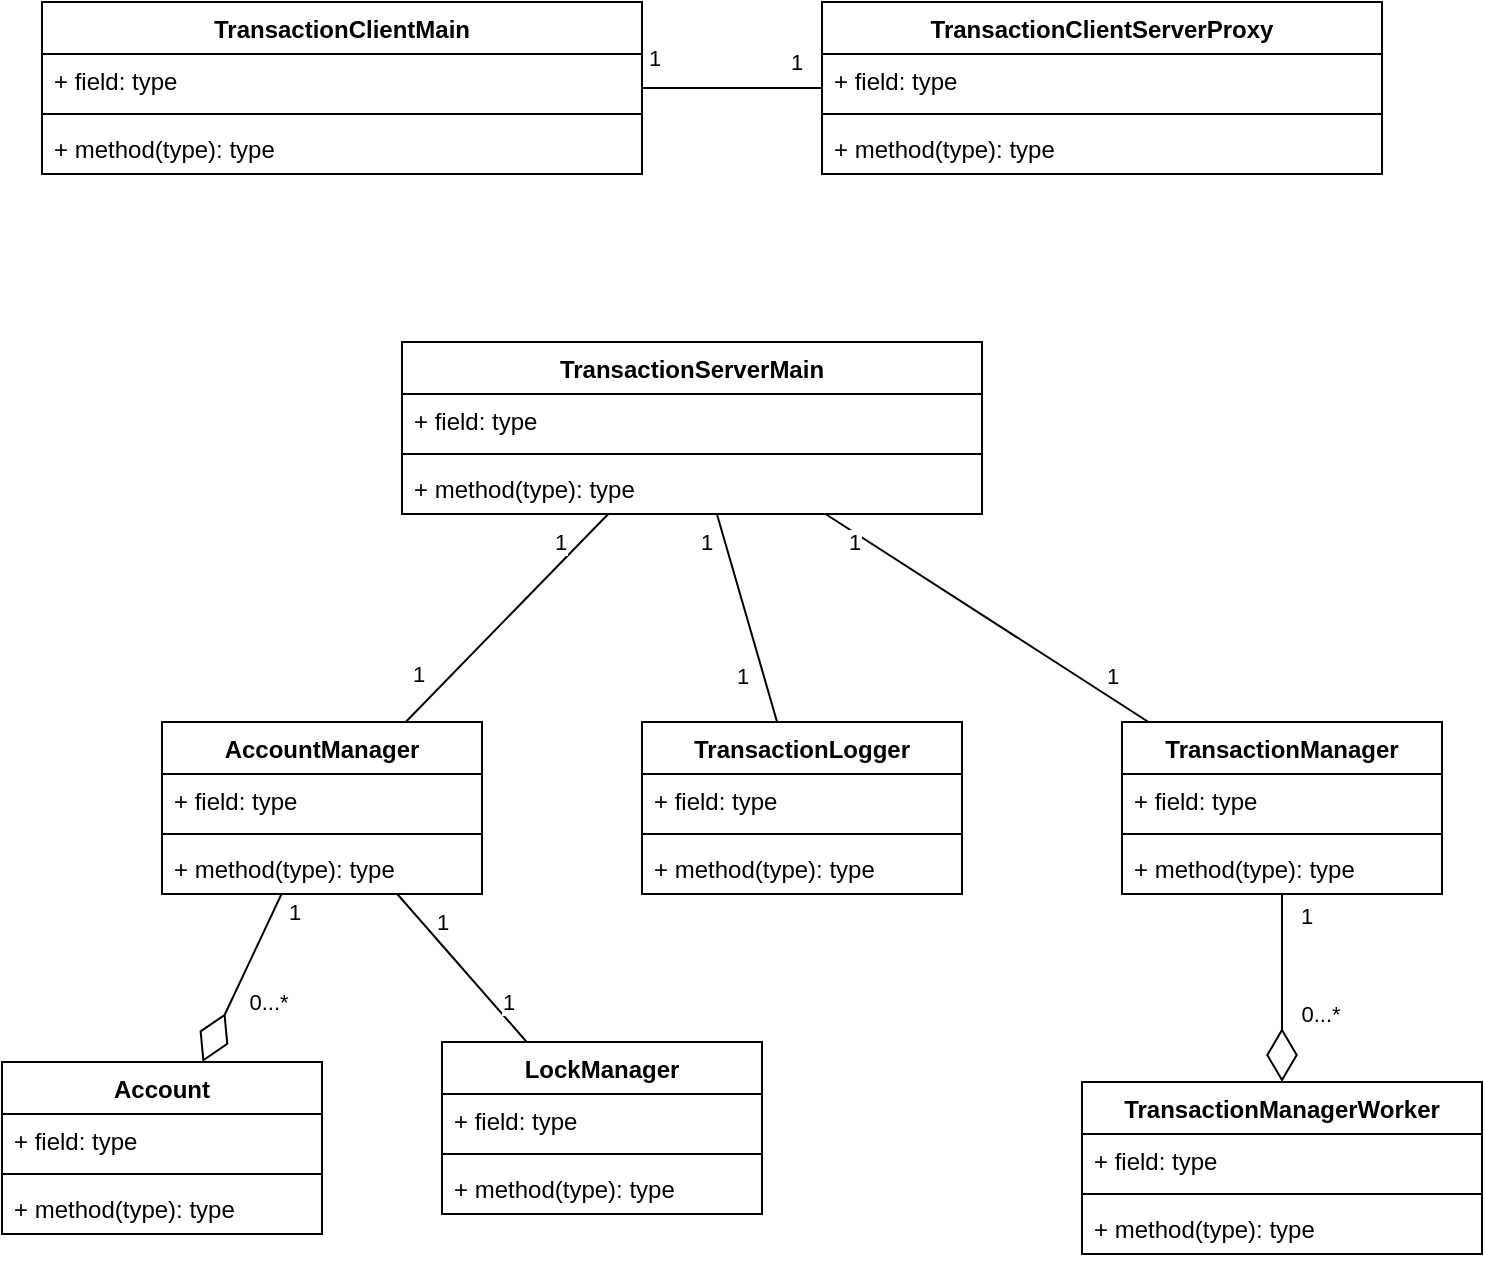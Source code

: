 <mxfile version="13.7.9" type="device"><diagram id="jX9AXcipegBINNQsfnJN" name="Page-1"><mxGraphModel dx="1082" dy="1850" grid="1" gridSize="10" guides="1" tooltips="1" connect="1" arrows="1" fold="1" page="1" pageScale="1" pageWidth="850" pageHeight="1100" math="0" shadow="0"><root><mxCell id="0"/><mxCell id="1" parent="0"/><mxCell id="NXaQ1Tgg4H0rjODwHbQp-5" value="TransactionServerMain" style="swimlane;fontStyle=1;align=center;verticalAlign=top;childLayout=stackLayout;horizontal=1;startSize=26;horizontalStack=0;resizeParent=1;resizeParentMax=0;resizeLast=0;collapsible=1;marginBottom=0;" vertex="1" parent="1"><mxGeometry x="680" y="30" width="290" height="86" as="geometry"/></mxCell><mxCell id="NXaQ1Tgg4H0rjODwHbQp-6" value="+ field: type" style="text;strokeColor=none;fillColor=none;align=left;verticalAlign=top;spacingLeft=4;spacingRight=4;overflow=hidden;rotatable=0;points=[[0,0.5],[1,0.5]];portConstraint=eastwest;" vertex="1" parent="NXaQ1Tgg4H0rjODwHbQp-5"><mxGeometry y="26" width="290" height="26" as="geometry"/></mxCell><mxCell id="NXaQ1Tgg4H0rjODwHbQp-7" value="" style="line;strokeWidth=1;fillColor=none;align=left;verticalAlign=middle;spacingTop=-1;spacingLeft=3;spacingRight=3;rotatable=0;labelPosition=right;points=[];portConstraint=eastwest;" vertex="1" parent="NXaQ1Tgg4H0rjODwHbQp-5"><mxGeometry y="52" width="290" height="8" as="geometry"/></mxCell><mxCell id="NXaQ1Tgg4H0rjODwHbQp-8" value="+ method(type): type" style="text;strokeColor=none;fillColor=none;align=left;verticalAlign=top;spacingLeft=4;spacingRight=4;overflow=hidden;rotatable=0;points=[[0,0.5],[1,0.5]];portConstraint=eastwest;" vertex="1" parent="NXaQ1Tgg4H0rjODwHbQp-5"><mxGeometry y="60" width="290" height="26" as="geometry"/></mxCell><mxCell id="NXaQ1Tgg4H0rjODwHbQp-41" style="rounded=0;orthogonalLoop=1;jettySize=auto;html=1;endArrow=none;endFill=0;" edge="1" parent="1" source="NXaQ1Tgg4H0rjODwHbQp-9" target="NXaQ1Tgg4H0rjODwHbQp-1"><mxGeometry relative="1" as="geometry"/></mxCell><mxCell id="NXaQ1Tgg4H0rjODwHbQp-42" value="1" style="edgeLabel;html=1;align=center;verticalAlign=middle;resizable=0;points=[];" vertex="1" connectable="0" parent="NXaQ1Tgg4H0rjODwHbQp-41"><mxGeometry x="-0.709" relative="1" as="geometry"><mxPoint y="-13" as="offset"/></mxGeometry></mxCell><mxCell id="NXaQ1Tgg4H0rjODwHbQp-43" value="1" style="edgeLabel;html=1;align=center;verticalAlign=middle;resizable=0;points=[];" vertex="1" connectable="0" parent="NXaQ1Tgg4H0rjODwHbQp-41"><mxGeometry x="0.811" y="-1" relative="1" as="geometry"><mxPoint x="-3.2" y="-14" as="offset"/></mxGeometry></mxCell><mxCell id="NXaQ1Tgg4H0rjODwHbQp-44" style="rounded=0;orthogonalLoop=1;jettySize=auto;html=1;endArrow=none;endFill=0;" edge="1" parent="1" source="NXaQ1Tgg4H0rjODwHbQp-5" target="NXaQ1Tgg4H0rjODwHbQp-17"><mxGeometry relative="1" as="geometry"><mxPoint x="490" y="310" as="sourcePoint"/><mxPoint x="570" y="310" as="targetPoint"/></mxGeometry></mxCell><mxCell id="NXaQ1Tgg4H0rjODwHbQp-45" value="1" style="edgeLabel;html=1;align=center;verticalAlign=middle;resizable=0;points=[];" vertex="1" connectable="0" parent="NXaQ1Tgg4H0rjODwHbQp-44"><mxGeometry x="-0.709" relative="1" as="geometry"><mxPoint x="-9.81" y="-1.13" as="offset"/></mxGeometry></mxCell><mxCell id="NXaQ1Tgg4H0rjODwHbQp-46" value="1" style="edgeLabel;html=1;align=center;verticalAlign=middle;resizable=0;points=[];" vertex="1" connectable="0" parent="NXaQ1Tgg4H0rjODwHbQp-44"><mxGeometry x="0.811" y="-1" relative="1" as="geometry"><mxPoint x="-3.2" y="-14" as="offset"/></mxGeometry></mxCell><mxCell id="NXaQ1Tgg4H0rjODwHbQp-47" style="rounded=0;orthogonalLoop=1;jettySize=auto;html=1;endArrow=none;endFill=0;" edge="1" parent="1" source="NXaQ1Tgg4H0rjODwHbQp-17" target="NXaQ1Tgg4H0rjODwHbQp-21"><mxGeometry relative="1" as="geometry"><mxPoint x="808.974" y="126.0" as="sourcePoint"/><mxPoint x="746.026" y="230.0" as="targetPoint"/></mxGeometry></mxCell><mxCell id="NXaQ1Tgg4H0rjODwHbQp-48" value="1" style="edgeLabel;html=1;align=center;verticalAlign=middle;resizable=0;points=[];" vertex="1" connectable="0" parent="NXaQ1Tgg4H0rjODwHbQp-47"><mxGeometry x="-0.709" relative="1" as="geometry"><mxPoint x="12.96" y="3.24" as="offset"/></mxGeometry></mxCell><mxCell id="NXaQ1Tgg4H0rjODwHbQp-49" value="1" style="edgeLabel;html=1;align=center;verticalAlign=middle;resizable=0;points=[];" vertex="1" connectable="0" parent="NXaQ1Tgg4H0rjODwHbQp-47"><mxGeometry x="0.811" y="-1" relative="1" as="geometry"><mxPoint x="-3.2" y="-14" as="offset"/></mxGeometry></mxCell><mxCell id="NXaQ1Tgg4H0rjODwHbQp-50" style="rounded=0;orthogonalLoop=1;jettySize=auto;html=1;endArrow=none;endFill=0;" edge="1" parent="1" source="NXaQ1Tgg4H0rjODwHbQp-5" target="NXaQ1Tgg4H0rjODwHbQp-13"><mxGeometry relative="1" as="geometry"><mxPoint x="818.974" y="136.0" as="sourcePoint"/><mxPoint x="756.026" y="240.0" as="targetPoint"/></mxGeometry></mxCell><mxCell id="NXaQ1Tgg4H0rjODwHbQp-51" value="1" style="edgeLabel;html=1;align=center;verticalAlign=middle;resizable=0;points=[];" vertex="1" connectable="0" parent="NXaQ1Tgg4H0rjODwHbQp-50"><mxGeometry x="-0.709" relative="1" as="geometry"><mxPoint x="-9.81" y="-1.13" as="offset"/></mxGeometry></mxCell><mxCell id="NXaQ1Tgg4H0rjODwHbQp-52" value="1" style="edgeLabel;html=1;align=center;verticalAlign=middle;resizable=0;points=[];" vertex="1" connectable="0" parent="NXaQ1Tgg4H0rjODwHbQp-50"><mxGeometry x="0.811" y="-1" relative="1" as="geometry"><mxPoint x="-3.2" y="-14" as="offset"/></mxGeometry></mxCell><mxCell id="NXaQ1Tgg4H0rjODwHbQp-17" value="AccountManager" style="swimlane;fontStyle=1;align=center;verticalAlign=top;childLayout=stackLayout;horizontal=1;startSize=26;horizontalStack=0;resizeParent=1;resizeParentMax=0;resizeLast=0;collapsible=1;marginBottom=0;" vertex="1" parent="1"><mxGeometry x="560" y="220" width="160" height="86" as="geometry"/></mxCell><mxCell id="NXaQ1Tgg4H0rjODwHbQp-18" value="+ field: type" style="text;strokeColor=none;fillColor=none;align=left;verticalAlign=top;spacingLeft=4;spacingRight=4;overflow=hidden;rotatable=0;points=[[0,0.5],[1,0.5]];portConstraint=eastwest;" vertex="1" parent="NXaQ1Tgg4H0rjODwHbQp-17"><mxGeometry y="26" width="160" height="26" as="geometry"/></mxCell><mxCell id="NXaQ1Tgg4H0rjODwHbQp-19" value="" style="line;strokeWidth=1;fillColor=none;align=left;verticalAlign=middle;spacingTop=-1;spacingLeft=3;spacingRight=3;rotatable=0;labelPosition=right;points=[];portConstraint=eastwest;" vertex="1" parent="NXaQ1Tgg4H0rjODwHbQp-17"><mxGeometry y="52" width="160" height="8" as="geometry"/></mxCell><mxCell id="NXaQ1Tgg4H0rjODwHbQp-20" value="+ method(type): type" style="text;strokeColor=none;fillColor=none;align=left;verticalAlign=top;spacingLeft=4;spacingRight=4;overflow=hidden;rotatable=0;points=[[0,0.5],[1,0.5]];portConstraint=eastwest;" vertex="1" parent="NXaQ1Tgg4H0rjODwHbQp-17"><mxGeometry y="60" width="160" height="26" as="geometry"/></mxCell><mxCell id="NXaQ1Tgg4H0rjODwHbQp-53" value="" style="endArrow=diamondThin;endFill=0;endSize=24;html=1;" edge="1" parent="1" source="NXaQ1Tgg4H0rjODwHbQp-17" target="NXaQ1Tgg4H0rjODwHbQp-33"><mxGeometry width="160" relative="1" as="geometry"><mxPoint x="650" y="330" as="sourcePoint"/><mxPoint x="810" y="330" as="targetPoint"/></mxGeometry></mxCell><mxCell id="NXaQ1Tgg4H0rjODwHbQp-54" value="1" style="edgeLabel;html=1;align=center;verticalAlign=middle;resizable=0;points=[];" vertex="1" connectable="0" parent="NXaQ1Tgg4H0rjODwHbQp-53"><mxGeometry x="-0.742" y="-1" relative="1" as="geometry"><mxPoint x="12.32" y="-1.43" as="offset"/></mxGeometry></mxCell><mxCell id="NXaQ1Tgg4H0rjODwHbQp-55" value="0...*" style="edgeLabel;html=1;align=center;verticalAlign=middle;resizable=0;points=[];" vertex="1" connectable="0" parent="NXaQ1Tgg4H0rjODwHbQp-53"><mxGeometry x="0.279" relative="1" as="geometry"><mxPoint x="18.79" as="offset"/></mxGeometry></mxCell><mxCell id="NXaQ1Tgg4H0rjODwHbQp-57" value="" style="endArrow=diamondThin;endFill=0;endSize=24;html=1;" edge="1" parent="1" source="NXaQ1Tgg4H0rjODwHbQp-13" target="NXaQ1Tgg4H0rjODwHbQp-25"><mxGeometry width="160" relative="1" as="geometry"><mxPoint x="1287.765" y="296" as="sourcePoint"/><mxPoint x="1332.235" y="380" as="targetPoint"/></mxGeometry></mxCell><mxCell id="NXaQ1Tgg4H0rjODwHbQp-58" value="1" style="edgeLabel;html=1;align=center;verticalAlign=middle;resizable=0;points=[];" vertex="1" connectable="0" parent="NXaQ1Tgg4H0rjODwHbQp-57"><mxGeometry x="-0.742" y="-1" relative="1" as="geometry"><mxPoint x="12.32" y="-1.43" as="offset"/></mxGeometry></mxCell><mxCell id="NXaQ1Tgg4H0rjODwHbQp-59" value="0...*" style="edgeLabel;html=1;align=center;verticalAlign=middle;resizable=0;points=[];" vertex="1" connectable="0" parent="NXaQ1Tgg4H0rjODwHbQp-57"><mxGeometry x="0.279" relative="1" as="geometry"><mxPoint x="18.79" as="offset"/></mxGeometry></mxCell><mxCell id="NXaQ1Tgg4H0rjODwHbQp-60" style="rounded=0;orthogonalLoop=1;jettySize=auto;html=1;endArrow=none;endFill=0;" edge="1" parent="1" source="NXaQ1Tgg4H0rjODwHbQp-5" target="NXaQ1Tgg4H0rjODwHbQp-37"><mxGeometry relative="1" as="geometry"><mxPoint x="922.265" y="126.0" as="sourcePoint"/><mxPoint x="1100" y="213.58" as="targetPoint"/></mxGeometry></mxCell><mxCell id="NXaQ1Tgg4H0rjODwHbQp-61" value="1" style="edgeLabel;html=1;align=center;verticalAlign=middle;resizable=0;points=[];" vertex="1" connectable="0" parent="NXaQ1Tgg4H0rjODwHbQp-60"><mxGeometry x="-0.709" relative="1" as="geometry"><mxPoint x="-9.81" y="-1.13" as="offset"/></mxGeometry></mxCell><mxCell id="NXaQ1Tgg4H0rjODwHbQp-62" value="1" style="edgeLabel;html=1;align=center;verticalAlign=middle;resizable=0;points=[];" vertex="1" connectable="0" parent="NXaQ1Tgg4H0rjODwHbQp-60"><mxGeometry x="0.811" y="-1" relative="1" as="geometry"><mxPoint x="-13.83" y="-14" as="offset"/></mxGeometry></mxCell><mxCell id="NXaQ1Tgg4H0rjODwHbQp-33" value="Account" style="swimlane;fontStyle=1;align=center;verticalAlign=top;childLayout=stackLayout;horizontal=1;startSize=26;horizontalStack=0;resizeParent=1;resizeParentMax=0;resizeLast=0;collapsible=1;marginBottom=0;" vertex="1" parent="1"><mxGeometry x="480" y="390" width="160" height="86" as="geometry"/></mxCell><mxCell id="NXaQ1Tgg4H0rjODwHbQp-34" value="+ field: type" style="text;strokeColor=none;fillColor=none;align=left;verticalAlign=top;spacingLeft=4;spacingRight=4;overflow=hidden;rotatable=0;points=[[0,0.5],[1,0.5]];portConstraint=eastwest;" vertex="1" parent="NXaQ1Tgg4H0rjODwHbQp-33"><mxGeometry y="26" width="160" height="26" as="geometry"/></mxCell><mxCell id="NXaQ1Tgg4H0rjODwHbQp-35" value="" style="line;strokeWidth=1;fillColor=none;align=left;verticalAlign=middle;spacingTop=-1;spacingLeft=3;spacingRight=3;rotatable=0;labelPosition=right;points=[];portConstraint=eastwest;" vertex="1" parent="NXaQ1Tgg4H0rjODwHbQp-33"><mxGeometry y="52" width="160" height="8" as="geometry"/></mxCell><mxCell id="NXaQ1Tgg4H0rjODwHbQp-36" value="+ method(type): type" style="text;strokeColor=none;fillColor=none;align=left;verticalAlign=top;spacingLeft=4;spacingRight=4;overflow=hidden;rotatable=0;points=[[0,0.5],[1,0.5]];portConstraint=eastwest;" vertex="1" parent="NXaQ1Tgg4H0rjODwHbQp-33"><mxGeometry y="60" width="160" height="26" as="geometry"/></mxCell><mxCell id="NXaQ1Tgg4H0rjODwHbQp-21" value="LockManager" style="swimlane;fontStyle=1;align=center;verticalAlign=top;childLayout=stackLayout;horizontal=1;startSize=26;horizontalStack=0;resizeParent=1;resizeParentMax=0;resizeLast=0;collapsible=1;marginBottom=0;" vertex="1" parent="1"><mxGeometry x="700" y="380" width="160" height="86" as="geometry"/></mxCell><mxCell id="NXaQ1Tgg4H0rjODwHbQp-22" value="+ field: type" style="text;strokeColor=none;fillColor=none;align=left;verticalAlign=top;spacingLeft=4;spacingRight=4;overflow=hidden;rotatable=0;points=[[0,0.5],[1,0.5]];portConstraint=eastwest;" vertex="1" parent="NXaQ1Tgg4H0rjODwHbQp-21"><mxGeometry y="26" width="160" height="26" as="geometry"/></mxCell><mxCell id="NXaQ1Tgg4H0rjODwHbQp-23" value="" style="line;strokeWidth=1;fillColor=none;align=left;verticalAlign=middle;spacingTop=-1;spacingLeft=3;spacingRight=3;rotatable=0;labelPosition=right;points=[];portConstraint=eastwest;" vertex="1" parent="NXaQ1Tgg4H0rjODwHbQp-21"><mxGeometry y="52" width="160" height="8" as="geometry"/></mxCell><mxCell id="NXaQ1Tgg4H0rjODwHbQp-24" value="+ method(type): type" style="text;strokeColor=none;fillColor=none;align=left;verticalAlign=top;spacingLeft=4;spacingRight=4;overflow=hidden;rotatable=0;points=[[0,0.5],[1,0.5]];portConstraint=eastwest;" vertex="1" parent="NXaQ1Tgg4H0rjODwHbQp-21"><mxGeometry y="60" width="160" height="26" as="geometry"/></mxCell><mxCell id="NXaQ1Tgg4H0rjODwHbQp-37" value="TransactionLogger" style="swimlane;fontStyle=1;align=center;verticalAlign=top;childLayout=stackLayout;horizontal=1;startSize=26;horizontalStack=0;resizeParent=1;resizeParentMax=0;resizeLast=0;collapsible=1;marginBottom=0;" vertex="1" parent="1"><mxGeometry x="800" y="220" width="160" height="86" as="geometry"/></mxCell><mxCell id="NXaQ1Tgg4H0rjODwHbQp-38" value="+ field: type" style="text;strokeColor=none;fillColor=none;align=left;verticalAlign=top;spacingLeft=4;spacingRight=4;overflow=hidden;rotatable=0;points=[[0,0.5],[1,0.5]];portConstraint=eastwest;" vertex="1" parent="NXaQ1Tgg4H0rjODwHbQp-37"><mxGeometry y="26" width="160" height="26" as="geometry"/></mxCell><mxCell id="NXaQ1Tgg4H0rjODwHbQp-39" value="" style="line;strokeWidth=1;fillColor=none;align=left;verticalAlign=middle;spacingTop=-1;spacingLeft=3;spacingRight=3;rotatable=0;labelPosition=right;points=[];portConstraint=eastwest;" vertex="1" parent="NXaQ1Tgg4H0rjODwHbQp-37"><mxGeometry y="52" width="160" height="8" as="geometry"/></mxCell><mxCell id="NXaQ1Tgg4H0rjODwHbQp-40" value="+ method(type): type" style="text;strokeColor=none;fillColor=none;align=left;verticalAlign=top;spacingLeft=4;spacingRight=4;overflow=hidden;rotatable=0;points=[[0,0.5],[1,0.5]];portConstraint=eastwest;" vertex="1" parent="NXaQ1Tgg4H0rjODwHbQp-37"><mxGeometry y="60" width="160" height="26" as="geometry"/></mxCell><mxCell id="NXaQ1Tgg4H0rjODwHbQp-13" value="TransactionManager" style="swimlane;fontStyle=1;align=center;verticalAlign=top;childLayout=stackLayout;horizontal=1;startSize=26;horizontalStack=0;resizeParent=1;resizeParentMax=0;resizeLast=0;collapsible=1;marginBottom=0;" vertex="1" parent="1"><mxGeometry x="1040" y="220" width="160" height="86" as="geometry"/></mxCell><mxCell id="NXaQ1Tgg4H0rjODwHbQp-14" value="+ field: type" style="text;strokeColor=none;fillColor=none;align=left;verticalAlign=top;spacingLeft=4;spacingRight=4;overflow=hidden;rotatable=0;points=[[0,0.5],[1,0.5]];portConstraint=eastwest;" vertex="1" parent="NXaQ1Tgg4H0rjODwHbQp-13"><mxGeometry y="26" width="160" height="26" as="geometry"/></mxCell><mxCell id="NXaQ1Tgg4H0rjODwHbQp-15" value="" style="line;strokeWidth=1;fillColor=none;align=left;verticalAlign=middle;spacingTop=-1;spacingLeft=3;spacingRight=3;rotatable=0;labelPosition=right;points=[];portConstraint=eastwest;" vertex="1" parent="NXaQ1Tgg4H0rjODwHbQp-13"><mxGeometry y="52" width="160" height="8" as="geometry"/></mxCell><mxCell id="NXaQ1Tgg4H0rjODwHbQp-16" value="+ method(type): type" style="text;strokeColor=none;fillColor=none;align=left;verticalAlign=top;spacingLeft=4;spacingRight=4;overflow=hidden;rotatable=0;points=[[0,0.5],[1,0.5]];portConstraint=eastwest;" vertex="1" parent="NXaQ1Tgg4H0rjODwHbQp-13"><mxGeometry y="60" width="160" height="26" as="geometry"/></mxCell><mxCell id="NXaQ1Tgg4H0rjODwHbQp-25" value="TransactionManagerWorker" style="swimlane;fontStyle=1;align=center;verticalAlign=top;childLayout=stackLayout;horizontal=1;startSize=26;horizontalStack=0;resizeParent=1;resizeParentMax=0;resizeLast=0;collapsible=1;marginBottom=0;" vertex="1" parent="1"><mxGeometry x="1020" y="400" width="200" height="86" as="geometry"/></mxCell><mxCell id="NXaQ1Tgg4H0rjODwHbQp-26" value="+ field: type" style="text;strokeColor=none;fillColor=none;align=left;verticalAlign=top;spacingLeft=4;spacingRight=4;overflow=hidden;rotatable=0;points=[[0,0.5],[1,0.5]];portConstraint=eastwest;" vertex="1" parent="NXaQ1Tgg4H0rjODwHbQp-25"><mxGeometry y="26" width="200" height="26" as="geometry"/></mxCell><mxCell id="NXaQ1Tgg4H0rjODwHbQp-27" value="" style="line;strokeWidth=1;fillColor=none;align=left;verticalAlign=middle;spacingTop=-1;spacingLeft=3;spacingRight=3;rotatable=0;labelPosition=right;points=[];portConstraint=eastwest;" vertex="1" parent="NXaQ1Tgg4H0rjODwHbQp-25"><mxGeometry y="52" width="200" height="8" as="geometry"/></mxCell><mxCell id="NXaQ1Tgg4H0rjODwHbQp-28" value="+ method(type): type" style="text;strokeColor=none;fillColor=none;align=left;verticalAlign=top;spacingLeft=4;spacingRight=4;overflow=hidden;rotatable=0;points=[[0,0.5],[1,0.5]];portConstraint=eastwest;" vertex="1" parent="NXaQ1Tgg4H0rjODwHbQp-25"><mxGeometry y="60" width="200" height="26" as="geometry"/></mxCell><mxCell id="NXaQ1Tgg4H0rjODwHbQp-1" value="TransactionClientMain" style="swimlane;fontStyle=1;align=center;verticalAlign=top;childLayout=stackLayout;horizontal=1;startSize=26;horizontalStack=0;resizeParent=1;resizeParentMax=0;resizeLast=0;collapsible=1;marginBottom=0;" vertex="1" parent="1"><mxGeometry x="500" y="-140" width="300" height="86" as="geometry"/></mxCell><mxCell id="NXaQ1Tgg4H0rjODwHbQp-2" value="+ field: type" style="text;strokeColor=none;fillColor=none;align=left;verticalAlign=top;spacingLeft=4;spacingRight=4;overflow=hidden;rotatable=0;points=[[0,0.5],[1,0.5]];portConstraint=eastwest;" vertex="1" parent="NXaQ1Tgg4H0rjODwHbQp-1"><mxGeometry y="26" width="300" height="26" as="geometry"/></mxCell><mxCell id="NXaQ1Tgg4H0rjODwHbQp-3" value="" style="line;strokeWidth=1;fillColor=none;align=left;verticalAlign=middle;spacingTop=-1;spacingLeft=3;spacingRight=3;rotatable=0;labelPosition=right;points=[];portConstraint=eastwest;" vertex="1" parent="NXaQ1Tgg4H0rjODwHbQp-1"><mxGeometry y="52" width="300" height="8" as="geometry"/></mxCell><mxCell id="NXaQ1Tgg4H0rjODwHbQp-4" value="+ method(type): type" style="text;strokeColor=none;fillColor=none;align=left;verticalAlign=top;spacingLeft=4;spacingRight=4;overflow=hidden;rotatable=0;points=[[0,0.5],[1,0.5]];portConstraint=eastwest;" vertex="1" parent="NXaQ1Tgg4H0rjODwHbQp-1"><mxGeometry y="60" width="300" height="26" as="geometry"/></mxCell><mxCell id="NXaQ1Tgg4H0rjODwHbQp-9" value="TransactionClientServerProxy" style="swimlane;fontStyle=1;align=center;verticalAlign=top;childLayout=stackLayout;horizontal=1;startSize=26;horizontalStack=0;resizeParent=1;resizeParentMax=0;resizeLast=0;collapsible=1;marginBottom=0;" vertex="1" parent="1"><mxGeometry x="890" y="-140" width="280" height="86" as="geometry"/></mxCell><mxCell id="NXaQ1Tgg4H0rjODwHbQp-10" value="+ field: type" style="text;strokeColor=none;fillColor=none;align=left;verticalAlign=top;spacingLeft=4;spacingRight=4;overflow=hidden;rotatable=0;points=[[0,0.5],[1,0.5]];portConstraint=eastwest;" vertex="1" parent="NXaQ1Tgg4H0rjODwHbQp-9"><mxGeometry y="26" width="280" height="26" as="geometry"/></mxCell><mxCell id="NXaQ1Tgg4H0rjODwHbQp-11" value="" style="line;strokeWidth=1;fillColor=none;align=left;verticalAlign=middle;spacingTop=-1;spacingLeft=3;spacingRight=3;rotatable=0;labelPosition=right;points=[];portConstraint=eastwest;" vertex="1" parent="NXaQ1Tgg4H0rjODwHbQp-9"><mxGeometry y="52" width="280" height="8" as="geometry"/></mxCell><mxCell id="NXaQ1Tgg4H0rjODwHbQp-12" value="+ method(type): type" style="text;strokeColor=none;fillColor=none;align=left;verticalAlign=top;spacingLeft=4;spacingRight=4;overflow=hidden;rotatable=0;points=[[0,0.5],[1,0.5]];portConstraint=eastwest;" vertex="1" parent="NXaQ1Tgg4H0rjODwHbQp-9"><mxGeometry y="60" width="280" height="26" as="geometry"/></mxCell></root></mxGraphModel></diagram></mxfile>